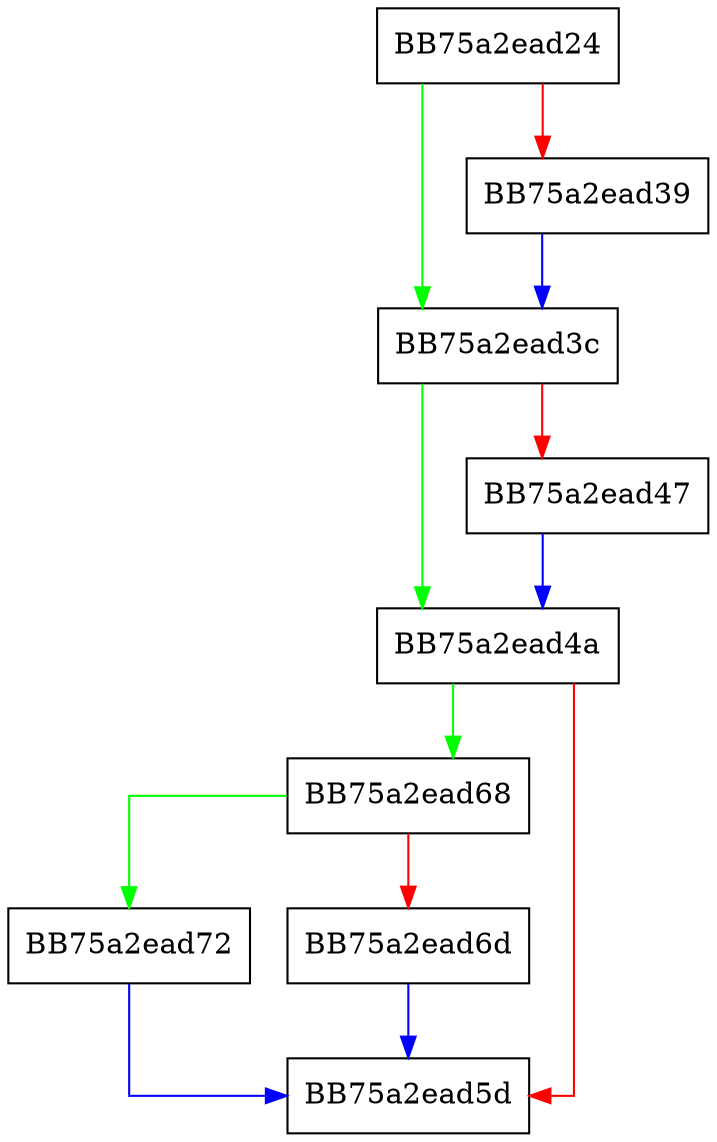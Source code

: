 digraph compare {
  node [shape="box"];
  graph [splines=ortho];
  BB75a2ead24 -> BB75a2ead3c [color="green"];
  BB75a2ead24 -> BB75a2ead39 [color="red"];
  BB75a2ead39 -> BB75a2ead3c [color="blue"];
  BB75a2ead3c -> BB75a2ead4a [color="green"];
  BB75a2ead3c -> BB75a2ead47 [color="red"];
  BB75a2ead47 -> BB75a2ead4a [color="blue"];
  BB75a2ead4a -> BB75a2ead68 [color="green"];
  BB75a2ead4a -> BB75a2ead5d [color="red"];
  BB75a2ead68 -> BB75a2ead72 [color="green"];
  BB75a2ead68 -> BB75a2ead6d [color="red"];
  BB75a2ead6d -> BB75a2ead5d [color="blue"];
  BB75a2ead72 -> BB75a2ead5d [color="blue"];
}